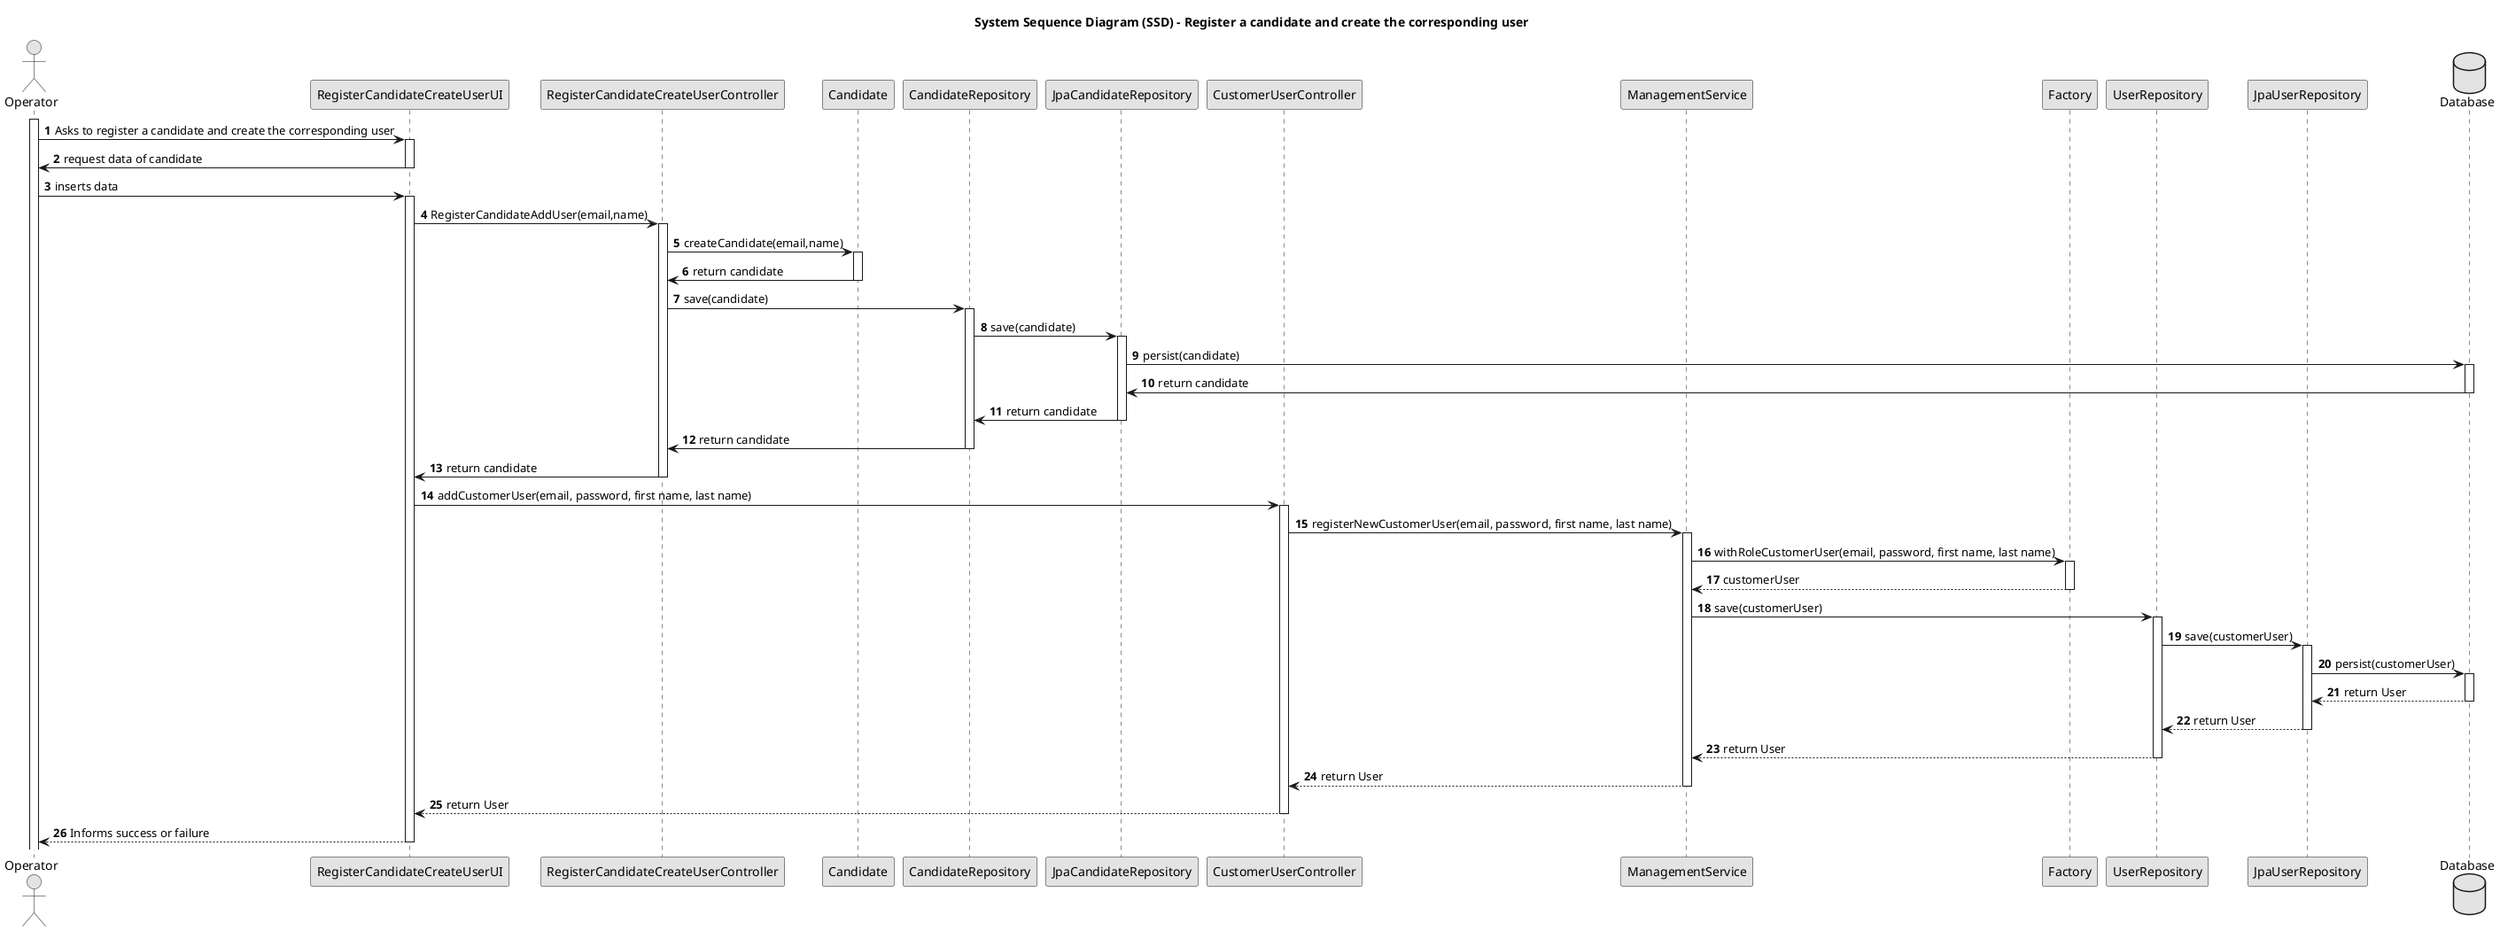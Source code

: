 @startuml
skinparam monochrome true
skinparam packageStyle rectangle
skinparam shadowing false

title System Sequence Diagram (SSD) - Register a candidate and create the corresponding user

autonumber

actor "Operator" as Manager
participant "RegisterCandidateCreateUserUI" as System
participant "RegisterCandidateCreateUserController" as Controller
participant "Candidate" as candidate
participant "CandidateRepository" as repository
participant "JpaCandidateRepository" as jpa
participant "CustomerUserController" as CustomerUserController
participant "ManagementService" as ManagementService
participant "Factory" as Factory
participant "UserRepository" as UserRepository
participant "JpaUserRepository" as JpaUserRepository
database "Database" as DB

activate Manager

    Manager -> System : Asks to register a candidate and create the corresponding user
    activate System

     System -> Manager : request data of candidate

    deactivate System

    Manager -> System : inserts data
    activate System

        System -> Controller : RegisterCandidateAddUser(email,name)

        activate Controller

        Controller -> candidate : createCandidate(email,name)

        activate candidate

        candidate -> Controller : return candidate

        deactivate candidate

        Controller -> repository : save(candidate)

        activate repository

        repository -> jpa : save(candidate)

        activate jpa

        jpa  -> DB : persist(candidate)

        activate DB

        DB -> jpa : return candidate

        deactivate DB

        jpa -> repository : return candidate

        deactivate jpa

        repository -> Controller : return candidate

        deactivate repository

        Controller -> System : return candidate

        deactivate Controller

         System -> CustomerUserController: addCustomerUser(email, password, first name, last name)
        activate CustomerUserController

        CustomerUserController -> ManagementService: registerNewCustomerUser(email, password, first name, last name)

        activate ManagementService
            ManagementService -> Factory: withRoleCustomerUser(email, password, first name, last name)
        activate Factory
            Factory --> ManagementService : customerUser
        deactivate Factory

        ManagementService -> UserRepository: save(customerUser)

        activate UserRepository
            UserRepository -> JpaUserRepository: save(customerUser)
        activate JpaUserRepository
            JpaUserRepository -> DB: persist(customerUser)
            activate DB
                DB --> JpaUserRepository: return User
            deactivate DB
            JpaUserRepository --> UserRepository: return User
        deactivate JpaUserRepository

        UserRepository --> ManagementService: return User
        deactivate UserRepository

        ManagementService --> CustomerUserController: return User
        deactivate ManagementService

        CustomerUserController --> System: return User
        deactivate CustomerUserController

        System --> Manager: Informs success or failure


    deactivate System
    
@enduml